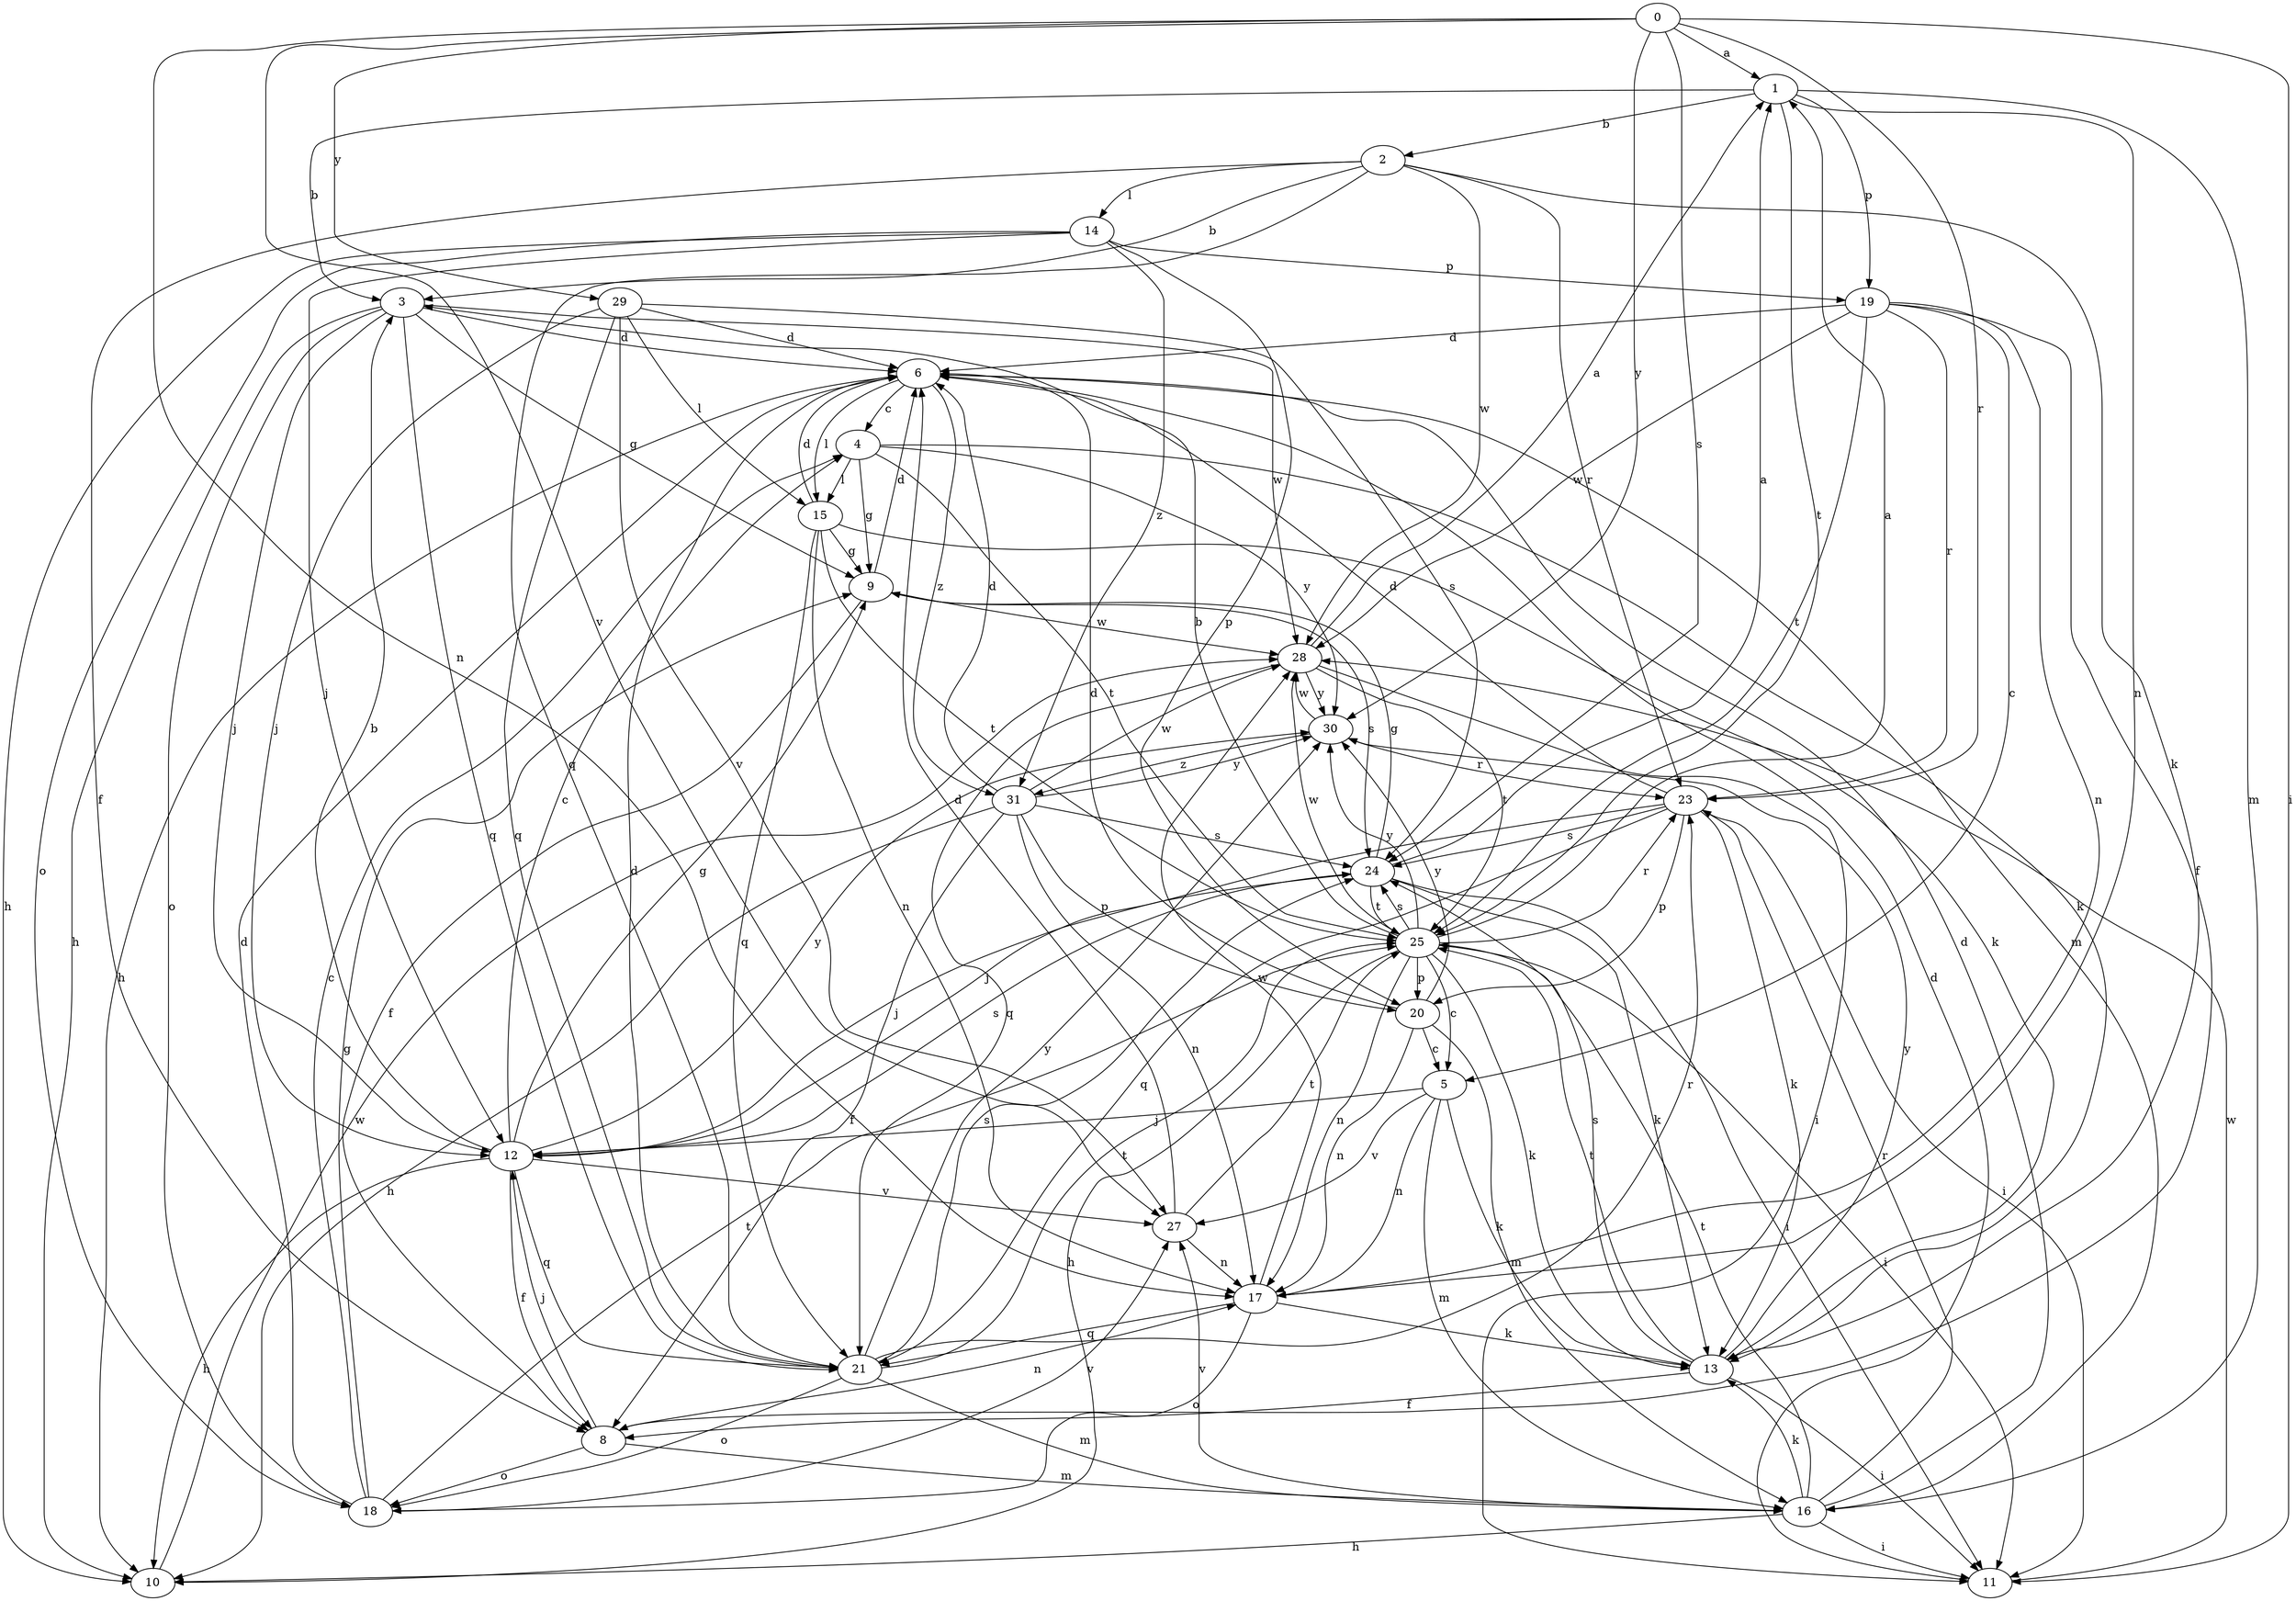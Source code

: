 strict digraph  {
0;
1;
2;
3;
4;
5;
6;
8;
9;
10;
11;
12;
13;
14;
15;
16;
17;
18;
19;
20;
21;
23;
24;
25;
27;
28;
29;
30;
31;
0 -> 1  [label=a];
0 -> 11  [label=i];
0 -> 17  [label=n];
0 -> 23  [label=r];
0 -> 24  [label=s];
0 -> 27  [label=v];
0 -> 29  [label=y];
0 -> 30  [label=y];
1 -> 2  [label=b];
1 -> 3  [label=b];
1 -> 16  [label=m];
1 -> 17  [label=n];
1 -> 19  [label=p];
1 -> 25  [label=t];
2 -> 3  [label=b];
2 -> 8  [label=f];
2 -> 13  [label=k];
2 -> 14  [label=l];
2 -> 21  [label=q];
2 -> 23  [label=r];
2 -> 28  [label=w];
3 -> 6  [label=d];
3 -> 9  [label=g];
3 -> 10  [label=h];
3 -> 12  [label=j];
3 -> 18  [label=o];
3 -> 21  [label=q];
3 -> 28  [label=w];
4 -> 9  [label=g];
4 -> 13  [label=k];
4 -> 15  [label=l];
4 -> 25  [label=t];
4 -> 30  [label=y];
5 -> 12  [label=j];
5 -> 13  [label=k];
5 -> 16  [label=m];
5 -> 17  [label=n];
5 -> 27  [label=v];
6 -> 4  [label=c];
6 -> 10  [label=h];
6 -> 15  [label=l];
6 -> 16  [label=m];
6 -> 31  [label=z];
8 -> 12  [label=j];
8 -> 16  [label=m];
8 -> 17  [label=n];
8 -> 18  [label=o];
9 -> 6  [label=d];
9 -> 8  [label=f];
9 -> 24  [label=s];
9 -> 28  [label=w];
10 -> 28  [label=w];
11 -> 6  [label=d];
11 -> 28  [label=w];
12 -> 3  [label=b];
12 -> 4  [label=c];
12 -> 8  [label=f];
12 -> 9  [label=g];
12 -> 10  [label=h];
12 -> 21  [label=q];
12 -> 24  [label=s];
12 -> 27  [label=v];
12 -> 30  [label=y];
13 -> 8  [label=f];
13 -> 11  [label=i];
13 -> 24  [label=s];
13 -> 25  [label=t];
13 -> 30  [label=y];
14 -> 10  [label=h];
14 -> 12  [label=j];
14 -> 18  [label=o];
14 -> 19  [label=p];
14 -> 20  [label=p];
14 -> 31  [label=z];
15 -> 6  [label=d];
15 -> 9  [label=g];
15 -> 13  [label=k];
15 -> 17  [label=n];
15 -> 21  [label=q];
15 -> 25  [label=t];
16 -> 6  [label=d];
16 -> 10  [label=h];
16 -> 11  [label=i];
16 -> 13  [label=k];
16 -> 23  [label=r];
16 -> 25  [label=t];
16 -> 27  [label=v];
17 -> 13  [label=k];
17 -> 18  [label=o];
17 -> 21  [label=q];
17 -> 28  [label=w];
18 -> 4  [label=c];
18 -> 6  [label=d];
18 -> 9  [label=g];
18 -> 25  [label=t];
18 -> 27  [label=v];
19 -> 5  [label=c];
19 -> 6  [label=d];
19 -> 8  [label=f];
19 -> 17  [label=n];
19 -> 23  [label=r];
19 -> 25  [label=t];
19 -> 28  [label=w];
20 -> 5  [label=c];
20 -> 6  [label=d];
20 -> 16  [label=m];
20 -> 17  [label=n];
20 -> 30  [label=y];
21 -> 6  [label=d];
21 -> 16  [label=m];
21 -> 18  [label=o];
21 -> 23  [label=r];
21 -> 24  [label=s];
21 -> 25  [label=t];
21 -> 30  [label=y];
23 -> 6  [label=d];
23 -> 11  [label=i];
23 -> 12  [label=j];
23 -> 13  [label=k];
23 -> 20  [label=p];
23 -> 21  [label=q];
23 -> 24  [label=s];
24 -> 1  [label=a];
24 -> 9  [label=g];
24 -> 11  [label=i];
24 -> 12  [label=j];
24 -> 13  [label=k];
24 -> 25  [label=t];
25 -> 1  [label=a];
25 -> 3  [label=b];
25 -> 5  [label=c];
25 -> 10  [label=h];
25 -> 11  [label=i];
25 -> 13  [label=k];
25 -> 17  [label=n];
25 -> 20  [label=p];
25 -> 23  [label=r];
25 -> 24  [label=s];
25 -> 28  [label=w];
25 -> 30  [label=y];
27 -> 6  [label=d];
27 -> 17  [label=n];
27 -> 25  [label=t];
28 -> 1  [label=a];
28 -> 11  [label=i];
28 -> 21  [label=q];
28 -> 25  [label=t];
28 -> 30  [label=y];
29 -> 6  [label=d];
29 -> 12  [label=j];
29 -> 15  [label=l];
29 -> 21  [label=q];
29 -> 24  [label=s];
29 -> 27  [label=v];
30 -> 23  [label=r];
30 -> 28  [label=w];
30 -> 31  [label=z];
31 -> 6  [label=d];
31 -> 8  [label=f];
31 -> 10  [label=h];
31 -> 17  [label=n];
31 -> 20  [label=p];
31 -> 24  [label=s];
31 -> 28  [label=w];
31 -> 30  [label=y];
}
